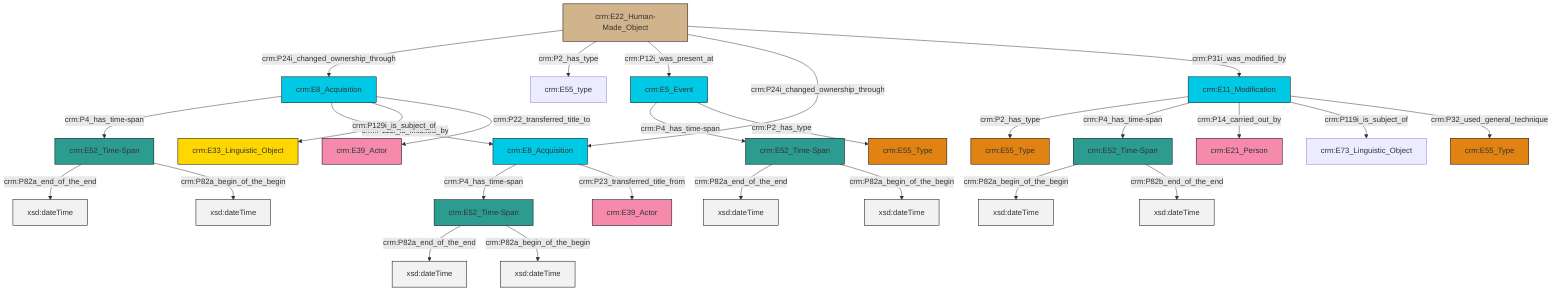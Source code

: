 graph TD
classDef Literal fill:#f2f2f2,stroke:#000000;
classDef CRM_Entity fill:#FFFFFF,stroke:#000000;
classDef Temporal_Entity fill:#00C9E6, stroke:#000000;
classDef Type fill:#E18312, stroke:#000000;
classDef Time-Span fill:#2C9C91, stroke:#000000;
classDef Appellation fill:#FFEB7F, stroke:#000000;
classDef Place fill:#008836, stroke:#000000;
classDef Persistent_Item fill:#B266B2, stroke:#000000;
classDef Conceptual_Object fill:#FFD700, stroke:#000000;
classDef Physical_Thing fill:#D2B48C, stroke:#000000;
classDef Actor fill:#f58aad, stroke:#000000;
classDef PC_Classes fill:#4ce600, stroke:#000000;
classDef Multi fill:#cccccc,stroke:#000000;

0["crm:E22_Human-Made_Object"]:::Physical_Thing -->|crm:P24i_changed_ownership_through| 1["crm:E8_Acquisition"]:::Temporal_Entity
2["crm:E52_Time-Span"]:::Time-Span -->|crm:P82a_end_of_the_end| 3[xsd:dateTime]:::Literal
6["crm:E11_Modification"]:::Temporal_Entity -->|crm:P2_has_type| 7["crm:E55_Type"]:::Type
8["crm:E52_Time-Span"]:::Time-Span -->|crm:P82a_end_of_the_end| 10[xsd:dateTime]:::Literal
0["crm:E22_Human-Made_Object"]:::Physical_Thing -->|crm:P2_has_type| 11["crm:E55_type"]:::Default
15["crm:E52_Time-Span"]:::Time-Span -->|crm:P82a_begin_of_the_begin| 16[xsd:dateTime]:::Literal
0["crm:E22_Human-Made_Object"]:::Physical_Thing -->|crm:P12i_was_present_at| 17["crm:E5_Event"]:::Temporal_Entity
6["crm:E11_Modification"]:::Temporal_Entity -->|crm:P4_has_time-span| 15["crm:E52_Time-Span"]:::Time-Span
17["crm:E5_Event"]:::Temporal_Entity -->|crm:P4_has_time-span| 2["crm:E52_Time-Span"]:::Time-Span
1["crm:E8_Acquisition"]:::Temporal_Entity -->|crm:P4_has_time-span| 8["crm:E52_Time-Span"]:::Time-Span
17["crm:E5_Event"]:::Temporal_Entity -->|crm:P2_has_type| 23["crm:E55_Type"]:::Type
6["crm:E11_Modification"]:::Temporal_Entity -->|crm:P14_carried_out_by| 19["crm:E21_Person"]:::Actor
0["crm:E22_Human-Made_Object"]:::Physical_Thing -->|crm:P24i_changed_ownership_through| 12["crm:E8_Acquisition"]:::Temporal_Entity
2["crm:E52_Time-Span"]:::Time-Span -->|crm:P82a_begin_of_the_begin| 27[xsd:dateTime]:::Literal
6["crm:E11_Modification"]:::Temporal_Entity -->|crm:P119i_is_subject_of| 29["crm:E73_Linguistic_Object"]:::Default
12["crm:E8_Acquisition"]:::Temporal_Entity -->|crm:P4_has_time-span| 31["crm:E52_Time-Span"]:::Time-Span
0["crm:E22_Human-Made_Object"]:::Physical_Thing -->|crm:P31i_was_modified_by| 6["crm:E11_Modification"]:::Temporal_Entity
31["crm:E52_Time-Span"]:::Time-Span -->|crm:P82a_end_of_the_end| 34[xsd:dateTime]:::Literal
1["crm:E8_Acquisition"]:::Temporal_Entity -->|crm:P115i_is_finished_by| 12["crm:E8_Acquisition"]:::Temporal_Entity
8["crm:E52_Time-Span"]:::Time-Span -->|crm:P82a_begin_of_the_begin| 35[xsd:dateTime]:::Literal
15["crm:E52_Time-Span"]:::Time-Span -->|crm:P82b_end_of_the_end| 38[xsd:dateTime]:::Literal
6["crm:E11_Modification"]:::Temporal_Entity -->|crm:P32_used_general_technique| 40["crm:E55_Type"]:::Type
12["crm:E8_Acquisition"]:::Temporal_Entity -->|crm:P23_transferred_title_from| 36["crm:E39_Actor"]:::Actor
1["crm:E8_Acquisition"]:::Temporal_Entity -->|crm:P129i_is_subject_of| 32["crm:E33_Linguistic_Object"]:::Conceptual_Object
31["crm:E52_Time-Span"]:::Time-Span -->|crm:P82a_begin_of_the_begin| 43[xsd:dateTime]:::Literal
1["crm:E8_Acquisition"]:::Temporal_Entity -->|crm:P22_transferred_title_to| 4["crm:E39_Actor"]:::Actor